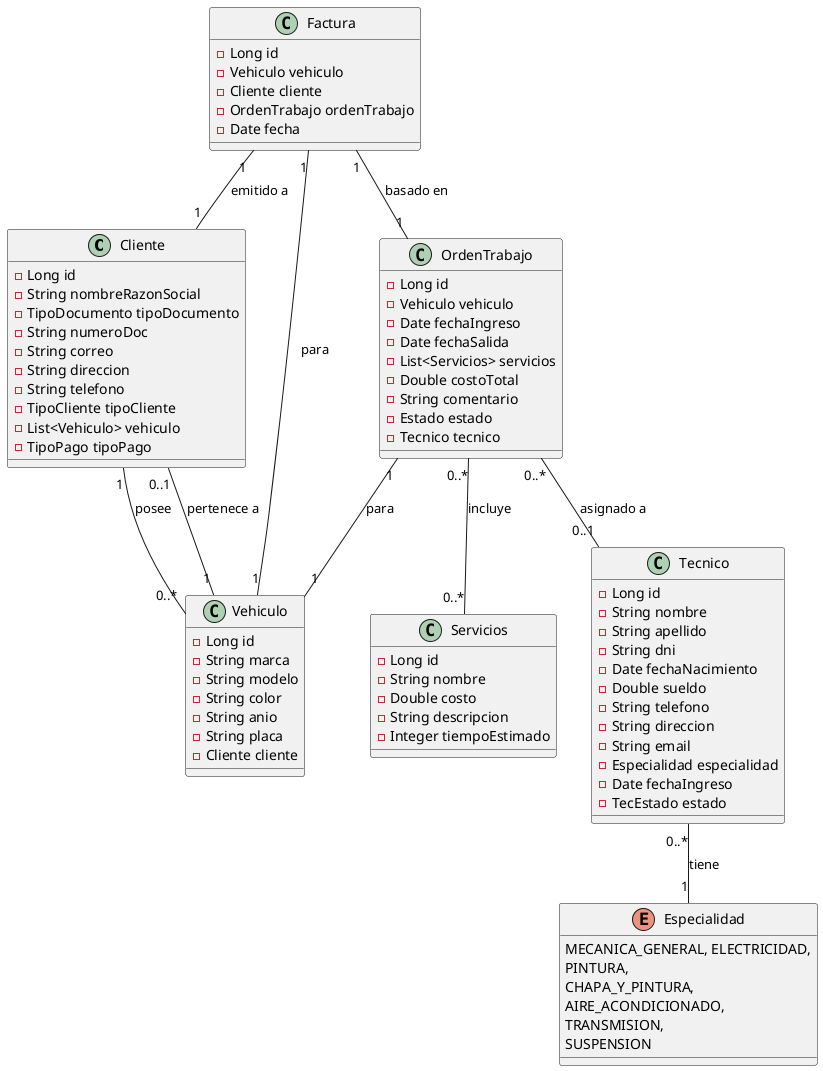 @startuml class

class Cliente {
    - Long id
    - String nombreRazonSocial
    - TipoDocumento tipoDocumento
    - String numeroDoc
    - String correo
    - String direccion
    - String telefono
    - TipoCliente tipoCliente
    - List<Vehiculo> vehiculo
    - TipoPago tipoPago
}

' enum TipoDocumento {
'     DNI, RUC, CE, PASAPORTE
' }

' enum TipoCliente {
'     PERSONA_NATURAL,
'     EMPRESA,
'     CLIENTE_NORMAL
' }

' enum TipoPago {
'     EFECTIVO, TARJETA
' }

class Vehiculo {
    - Long id
    - String marca
    - String modelo
    - String color
    - String anio
    - String placa
    - Cliente cliente
}

class Servicios {
    - Long id
    - String nombre
    - Double costo
    - String descripcion
    - Integer tiempoEstimado
}

class OrdenTrabajo {
    - Long id
    - Vehiculo vehiculo
    - Date fechaIngreso
    - Date fechaSalida
    - List<Servicios> servicios
    - Double costoTotal
    - String comentario
    - Estado estado
    - Tecnico tecnico
}

' enum Estado {
'     PENDIENTE, EN_PROCESO, FINALIZADO
' }

class Factura {
    - Long id
    - Vehiculo vehiculo
    - Cliente cliente
    - OrdenTrabajo ordenTrabajo
    - Date fecha
}

class Tecnico {
    - Long id
    - String nombre
    - String apellido
    - String dni
    - Date fechaNacimiento
    - Double sueldo
    - String telefono
    - String direccion
    - String email
    - Especialidad especialidad
    - Date fechaIngreso
    - TecEstado estado
}

enum Especialidad {
    MECANICA_GENERAL, ELECTRICIDAD,
    PINTURA,
    CHAPA_Y_PINTURA,
    AIRE_ACONDICIONADO,
    TRANSMISION,
    SUSPENSION
}

' enum TecEstado {
'     ACTIVO,
'     INACTIVO,
'     LICENCIA,
'     RETIRADO
' }


Cliente "1" -- "0..*" Vehiculo : posee
Vehiculo "1" -- "0..1" Cliente : pertenece a
OrdenTrabajo "1" -- "1" Vehiculo : para
OrdenTrabajo "0..*" -- "0..1" Tecnico : asignado a
OrdenTrabajo "0..*" -- "0..*" Servicios : incluye
Factura "1" -- "1" Vehiculo : para
Factura "1" -- "1" Cliente : emitido a
Factura "1" -- "1" OrdenTrabajo : basado en
Tecnico "0..*" -- "1" Especialidad : tiene


@enduml